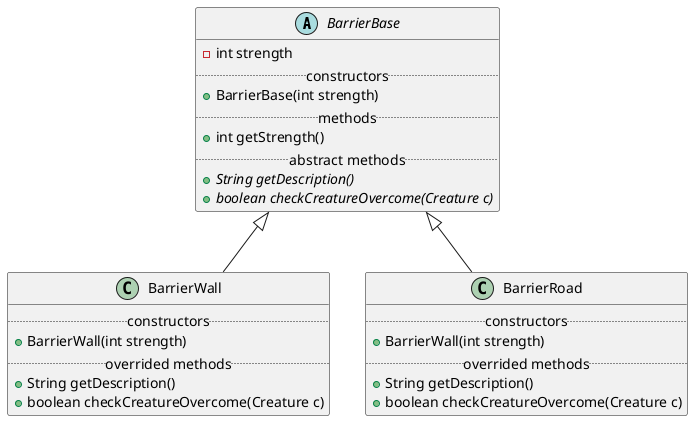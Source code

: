 @startuml

abstract class BarrierBase{
    -{field}  int strength
    ..constructors..
    +{method} BarrierBase(int strength)
    ..methods..
    +{method} int getStrength()
    ..abstract methods..
    +{method} {abstract} String getDescription()
    +{method} {abstract} boolean checkCreatureOvercome(Creature c)
}

class BarrierWall{
    ..constructors..
    +{method} BarrierWall(int strength)
    ..overrided methods..
    +{method} String getDescription()
    +{method} boolean checkCreatureOvercome(Creature c)
}

class BarrierRoad{
    ..constructors..
    +{method} BarrierWall(int strength)
    ..overrided methods..
    +{method} String getDescription()
    +{method} boolean checkCreatureOvercome(Creature c)
}

BarrierBase <|-- BarrierWall
BarrierBase <|-- BarrierRoad

@enduml